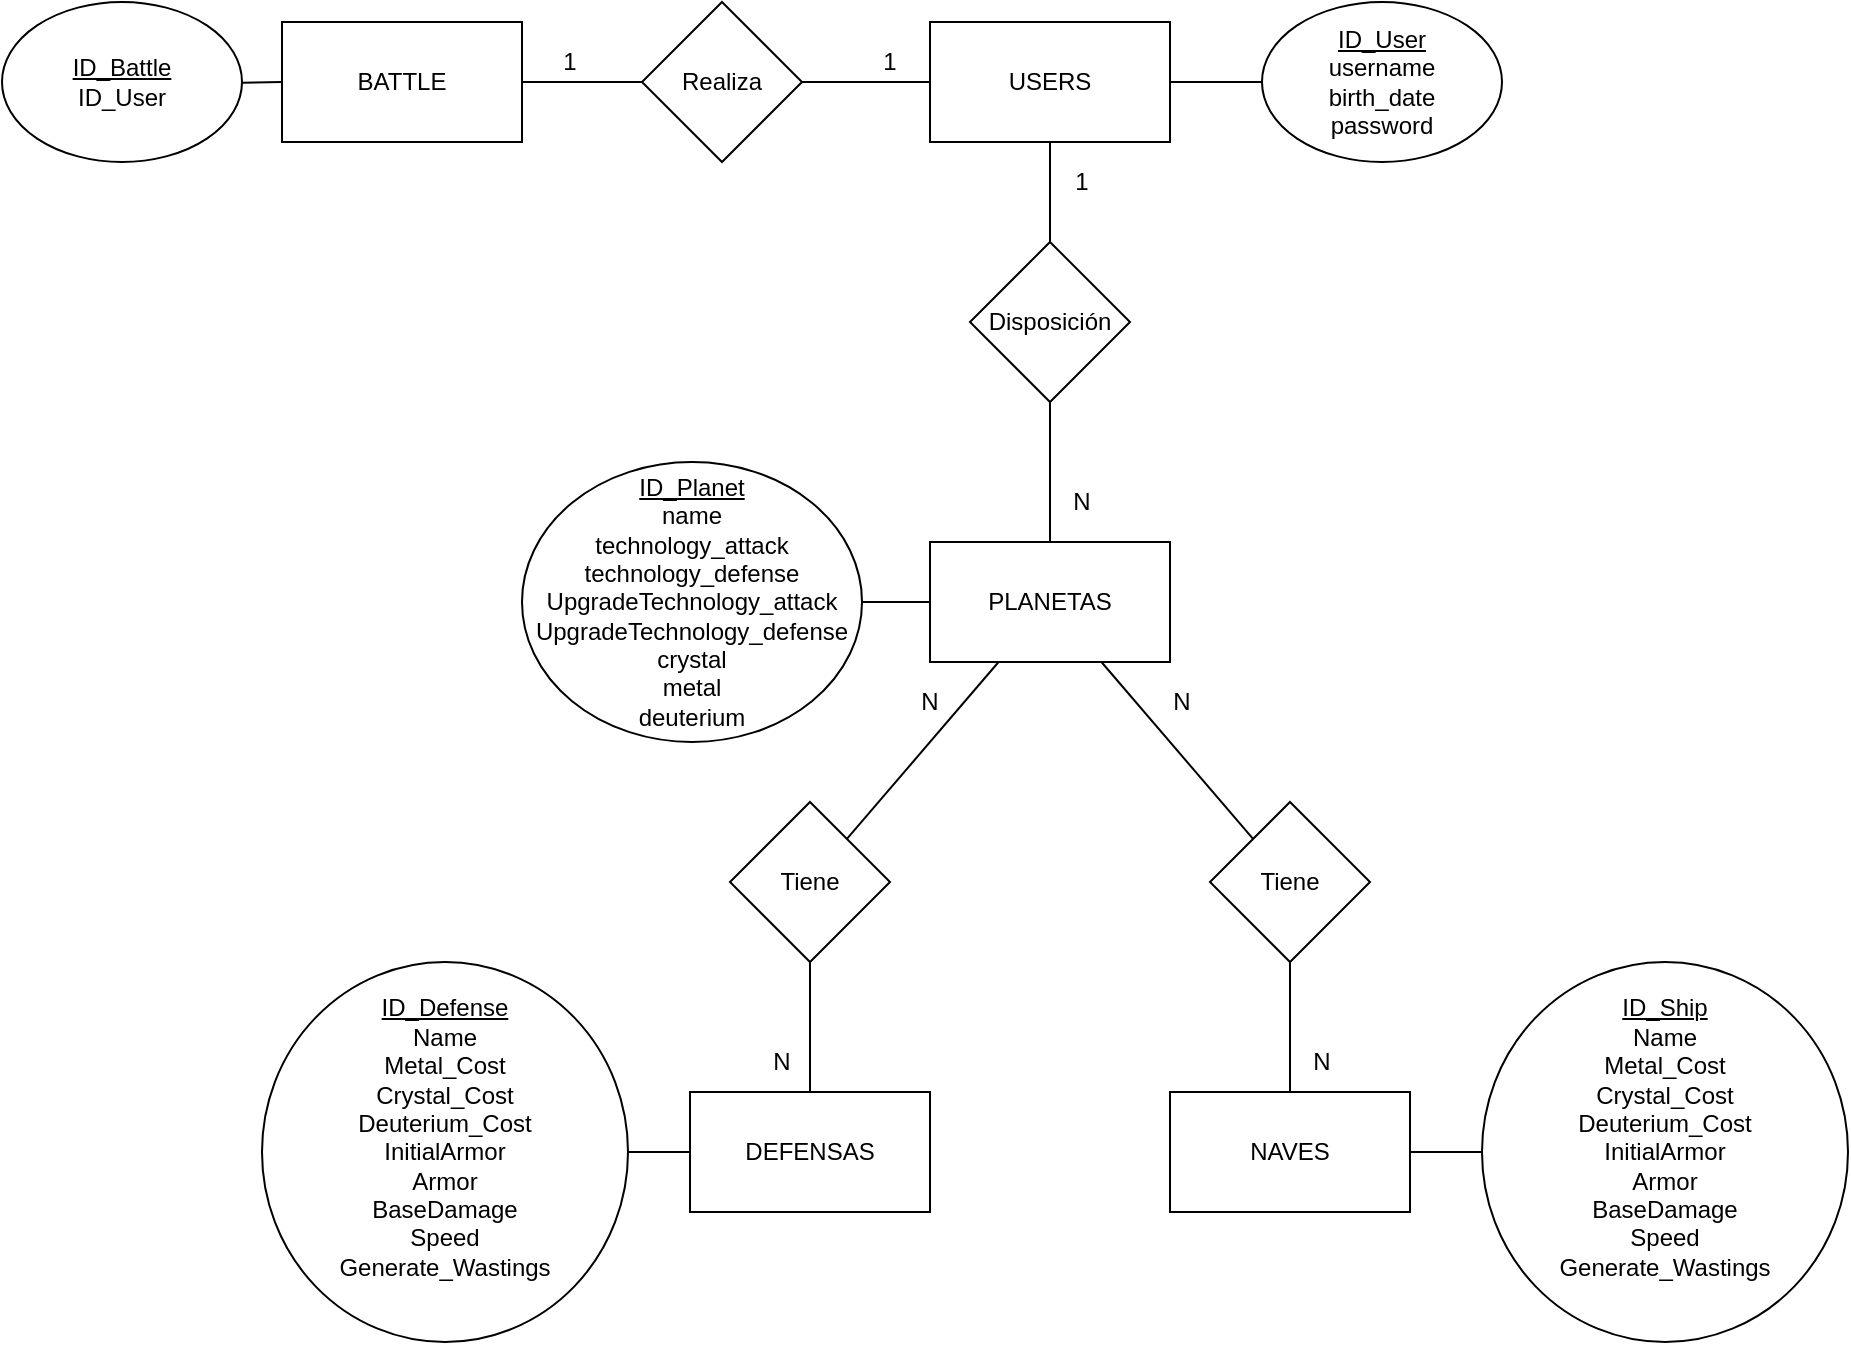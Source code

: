 <mxfile version="18.0.1" type="device"><diagram id="QHqQn5XAqbMx0_9g06Hm" name="Page-1"><mxGraphModel dx="2009" dy="611" grid="1" gridSize="10" guides="1" tooltips="1" connect="1" arrows="1" fold="1" page="1" pageScale="1" pageWidth="827" pageHeight="1169" math="0" shadow="0"><root><mxCell id="0"/><mxCell id="1" parent="0"/><mxCell id="AQX8x9Z3f-8_Bt1c6IX3-1" value="DEFENSAS" style="rounded=0;whiteSpace=wrap;html=1;" parent="1" vertex="1"><mxGeometry x="294" y="585" width="120" height="60" as="geometry"/></mxCell><mxCell id="AQX8x9Z3f-8_Bt1c6IX3-2" value="NAVES" style="rounded=0;whiteSpace=wrap;html=1;" parent="1" vertex="1"><mxGeometry x="534" y="585" width="120" height="60" as="geometry"/></mxCell><mxCell id="AQX8x9Z3f-8_Bt1c6IX3-3" value="USERS" style="rounded=0;whiteSpace=wrap;html=1;" parent="1" vertex="1"><mxGeometry x="414" y="50" width="120" height="60" as="geometry"/></mxCell><mxCell id="AQX8x9Z3f-8_Bt1c6IX3-4" value="PLANETAS" style="rounded=0;whiteSpace=wrap;html=1;" parent="1" vertex="1"><mxGeometry x="414" y="310" width="120" height="60" as="geometry"/></mxCell><mxCell id="AQX8x9Z3f-8_Bt1c6IX3-5" value="BATTLE" style="rounded=0;whiteSpace=wrap;html=1;" parent="1" vertex="1"><mxGeometry x="90" y="50" width="120" height="60" as="geometry"/></mxCell><mxCell id="AQX8x9Z3f-8_Bt1c6IX3-6" value="&lt;div&gt;&lt;u&gt;ID_User&lt;/u&gt;&lt;/div&gt;&lt;div&gt;username&lt;/div&gt;&lt;div&gt;birth_date&lt;/div&gt;&lt;div&gt;password&lt;/div&gt;" style="ellipse;whiteSpace=wrap;html=1;" parent="1" vertex="1"><mxGeometry x="580" y="40" width="120" height="80" as="geometry"/></mxCell><mxCell id="AQX8x9Z3f-8_Bt1c6IX3-7" value="&lt;div&gt;&lt;u&gt;ID_Planet&lt;/u&gt;&lt;/div&gt;&lt;div&gt;name&lt;/div&gt;&lt;div&gt;technology_attack&lt;/div&gt;&lt;div&gt;technology_defense&lt;/div&gt;&lt;div&gt;UpgradeTechnology_attack&lt;/div&gt;&lt;div&gt;UpgradeTechnology_defense&lt;br&gt;&lt;/div&gt;&lt;div&gt;crystal&lt;/div&gt;&lt;div&gt;metal&lt;/div&gt;&lt;div&gt;deuterium&lt;br&gt;&lt;/div&gt;" style="ellipse;whiteSpace=wrap;html=1;" parent="1" vertex="1"><mxGeometry x="210" y="270" width="170" height="140" as="geometry"/></mxCell><mxCell id="AQX8x9Z3f-8_Bt1c6IX3-8" value="&lt;div&gt;&lt;u&gt;ID_Ship&lt;/u&gt;&lt;/div&gt;&lt;div&gt;Name&lt;/div&gt;&lt;div&gt;Metal_Cost&lt;/div&gt;&lt;div&gt;Crystal_Cost&lt;/div&gt;&lt;div&gt;Deuterium_Cost&lt;/div&gt;&lt;div&gt;InitialArmor&lt;/div&gt;&lt;div&gt;Armor&lt;/div&gt;&lt;div&gt;BaseDamage&lt;/div&gt;&lt;div&gt;Speed&lt;/div&gt;&lt;div&gt;Generate_Wastings&lt;/div&gt;&lt;div&gt;&lt;br&gt;&lt;/div&gt;" style="ellipse;whiteSpace=wrap;html=1;" parent="1" vertex="1"><mxGeometry x="690" y="520" width="183" height="190" as="geometry"/></mxCell><mxCell id="AQX8x9Z3f-8_Bt1c6IX3-10" value="&lt;div&gt;&lt;u&gt;ID_Defense&lt;/u&gt;&lt;/div&gt;&lt;div&gt;Name&lt;/div&gt;&lt;div&gt;Metal_Cost&lt;/div&gt;&lt;div&gt;Crystal_Cost&lt;/div&gt;&lt;div&gt;Deuterium_Cost&lt;/div&gt;&lt;div&gt;InitialArmor&lt;/div&gt;&lt;div&gt;Armor&lt;/div&gt;&lt;div&gt;BaseDamage&lt;/div&gt;&lt;div&gt;Speed&lt;/div&gt;&lt;div&gt;Generate_Wastings&lt;/div&gt;&lt;div&gt;&lt;br&gt;&lt;/div&gt;" style="ellipse;whiteSpace=wrap;html=1;" parent="1" vertex="1"><mxGeometry x="80" y="520" width="183" height="190" as="geometry"/></mxCell><mxCell id="AQX8x9Z3f-8_Bt1c6IX3-11" value="&lt;div&gt;&lt;u&gt;ID_Battle&lt;/u&gt;&lt;/div&gt;&lt;div&gt;ID_User&lt;br&gt;&lt;/div&gt;" style="ellipse;whiteSpace=wrap;html=1;" parent="1" vertex="1"><mxGeometry x="-50" y="40" width="120" height="80" as="geometry"/></mxCell><mxCell id="AQX8x9Z3f-8_Bt1c6IX3-12" value="Disposición" style="rhombus;whiteSpace=wrap;html=1;" parent="1" vertex="1"><mxGeometry x="434" y="160" width="80" height="80" as="geometry"/></mxCell><mxCell id="AQX8x9Z3f-8_Bt1c6IX3-13" value="Tiene" style="rhombus;whiteSpace=wrap;html=1;" parent="1" vertex="1"><mxGeometry x="314" y="440" width="80" height="80" as="geometry"/></mxCell><mxCell id="AQX8x9Z3f-8_Bt1c6IX3-14" value="Tiene" style="rhombus;whiteSpace=wrap;html=1;" parent="1" vertex="1"><mxGeometry x="554" y="440" width="80" height="80" as="geometry"/></mxCell><mxCell id="AQX8x9Z3f-8_Bt1c6IX3-15" value="Realiza" style="rhombus;whiteSpace=wrap;html=1;" parent="1" vertex="1"><mxGeometry x="270" y="40" width="80" height="80" as="geometry"/></mxCell><mxCell id="AQX8x9Z3f-8_Bt1c6IX3-19" value="" style="endArrow=none;html=1;rounded=0;" parent="1" source="AQX8x9Z3f-8_Bt1c6IX3-12" target="AQX8x9Z3f-8_Bt1c6IX3-3" edge="1"><mxGeometry width="50" height="50" relative="1" as="geometry"><mxPoint x="390" y="410" as="sourcePoint"/><mxPoint x="440" y="360" as="targetPoint"/></mxGeometry></mxCell><mxCell id="AQX8x9Z3f-8_Bt1c6IX3-20" value="" style="endArrow=none;html=1;rounded=0;" parent="1" source="AQX8x9Z3f-8_Bt1c6IX3-4" target="AQX8x9Z3f-8_Bt1c6IX3-12" edge="1"><mxGeometry width="50" height="50" relative="1" as="geometry"><mxPoint x="484" y="170" as="sourcePoint"/><mxPoint x="484" y="120" as="targetPoint"/></mxGeometry></mxCell><mxCell id="AQX8x9Z3f-8_Bt1c6IX3-21" value="" style="endArrow=none;html=1;rounded=0;" parent="1" source="AQX8x9Z3f-8_Bt1c6IX3-4" target="AQX8x9Z3f-8_Bt1c6IX3-13" edge="1"><mxGeometry width="50" height="50" relative="1" as="geometry"><mxPoint x="484" y="320" as="sourcePoint"/><mxPoint x="484" y="250" as="targetPoint"/></mxGeometry></mxCell><mxCell id="AQX8x9Z3f-8_Bt1c6IX3-22" value="" style="endArrow=none;html=1;rounded=0;" parent="1" source="AQX8x9Z3f-8_Bt1c6IX3-14" target="AQX8x9Z3f-8_Bt1c6IX3-4" edge="1"><mxGeometry width="50" height="50" relative="1" as="geometry"><mxPoint x="458.286" y="380" as="sourcePoint"/><mxPoint x="382.462" y="468.462" as="targetPoint"/></mxGeometry></mxCell><mxCell id="AQX8x9Z3f-8_Bt1c6IX3-23" value="" style="endArrow=none;html=1;rounded=0;" parent="1" source="AQX8x9Z3f-8_Bt1c6IX3-13" target="AQX8x9Z3f-8_Bt1c6IX3-1" edge="1"><mxGeometry width="50" height="50" relative="1" as="geometry"><mxPoint x="585.538" y="468.462" as="sourcePoint"/><mxPoint x="509.714" y="380" as="targetPoint"/></mxGeometry></mxCell><mxCell id="AQX8x9Z3f-8_Bt1c6IX3-24" value="" style="endArrow=none;html=1;rounded=0;" parent="1" source="AQX8x9Z3f-8_Bt1c6IX3-14" target="AQX8x9Z3f-8_Bt1c6IX3-2" edge="1"><mxGeometry width="50" height="50" relative="1" as="geometry"><mxPoint x="364" y="530" as="sourcePoint"/><mxPoint x="364" y="595" as="targetPoint"/></mxGeometry></mxCell><mxCell id="AQX8x9Z3f-8_Bt1c6IX3-25" value="" style="endArrow=none;html=1;rounded=0;" parent="1" source="AQX8x9Z3f-8_Bt1c6IX3-10" target="AQX8x9Z3f-8_Bt1c6IX3-1" edge="1"><mxGeometry width="50" height="50" relative="1" as="geometry"><mxPoint x="374" y="540" as="sourcePoint"/><mxPoint x="374" y="605" as="targetPoint"/></mxGeometry></mxCell><mxCell id="AQX8x9Z3f-8_Bt1c6IX3-26" value="" style="endArrow=none;html=1;rounded=0;" parent="1" source="AQX8x9Z3f-8_Bt1c6IX3-8" target="AQX8x9Z3f-8_Bt1c6IX3-2" edge="1"><mxGeometry width="50" height="50" relative="1" as="geometry"><mxPoint x="604" y="530" as="sourcePoint"/><mxPoint x="604" y="595" as="targetPoint"/></mxGeometry></mxCell><mxCell id="AQX8x9Z3f-8_Bt1c6IX3-27" value="" style="endArrow=none;html=1;rounded=0;" parent="1" source="AQX8x9Z3f-8_Bt1c6IX3-7" target="AQX8x9Z3f-8_Bt1c6IX3-4" edge="1"><mxGeometry width="50" height="50" relative="1" as="geometry"><mxPoint x="614" y="540" as="sourcePoint"/><mxPoint x="614" y="605" as="targetPoint"/></mxGeometry></mxCell><mxCell id="AQX8x9Z3f-8_Bt1c6IX3-28" value="" style="endArrow=none;html=1;rounded=0;" parent="1" source="AQX8x9Z3f-8_Bt1c6IX3-3" target="AQX8x9Z3f-8_Bt1c6IX3-6" edge="1"><mxGeometry width="50" height="50" relative="1" as="geometry"><mxPoint x="484" y="170" as="sourcePoint"/><mxPoint x="484" y="120" as="targetPoint"/></mxGeometry></mxCell><mxCell id="AQX8x9Z3f-8_Bt1c6IX3-29" value="" style="endArrow=none;html=1;rounded=0;" parent="1" source="AQX8x9Z3f-8_Bt1c6IX3-15" target="AQX8x9Z3f-8_Bt1c6IX3-3" edge="1"><mxGeometry width="50" height="50" relative="1" as="geometry"><mxPoint x="544" y="90" as="sourcePoint"/><mxPoint x="590" y="90" as="targetPoint"/></mxGeometry></mxCell><mxCell id="AQX8x9Z3f-8_Bt1c6IX3-30" value="" style="endArrow=none;html=1;rounded=0;" parent="1" source="AQX8x9Z3f-8_Bt1c6IX3-5" target="AQX8x9Z3f-8_Bt1c6IX3-15" edge="1"><mxGeometry width="50" height="50" relative="1" as="geometry"><mxPoint x="384" y="90" as="sourcePoint"/><mxPoint x="424" y="90" as="targetPoint"/></mxGeometry></mxCell><mxCell id="AQX8x9Z3f-8_Bt1c6IX3-31" value="" style="endArrow=none;html=1;rounded=0;" parent="1" source="AQX8x9Z3f-8_Bt1c6IX3-11" target="AQX8x9Z3f-8_Bt1c6IX3-5" edge="1"><mxGeometry width="50" height="50" relative="1" as="geometry"><mxPoint x="220" y="90" as="sourcePoint"/><mxPoint x="260" y="90" as="targetPoint"/></mxGeometry></mxCell><mxCell id="AQX8x9Z3f-8_Bt1c6IX3-32" value="1" style="text;html=1;strokeColor=none;fillColor=none;align=center;verticalAlign=middle;whiteSpace=wrap;rounded=0;" parent="1" vertex="1"><mxGeometry x="214" y="60" width="40" height="20" as="geometry"/></mxCell><mxCell id="AQX8x9Z3f-8_Bt1c6IX3-33" value="1" style="text;html=1;strokeColor=none;fillColor=none;align=center;verticalAlign=middle;whiteSpace=wrap;rounded=0;" parent="1" vertex="1"><mxGeometry x="374" y="60" width="40" height="20" as="geometry"/></mxCell><mxCell id="AQX8x9Z3f-8_Bt1c6IX3-34" value="1" style="text;html=1;strokeColor=none;fillColor=none;align=center;verticalAlign=middle;whiteSpace=wrap;rounded=0;" parent="1" vertex="1"><mxGeometry x="470" y="120" width="40" height="20" as="geometry"/></mxCell><mxCell id="AQX8x9Z3f-8_Bt1c6IX3-35" value="N" style="text;html=1;strokeColor=none;fillColor=none;align=center;verticalAlign=middle;whiteSpace=wrap;rounded=0;" parent="1" vertex="1"><mxGeometry x="470" y="280" width="40" height="20" as="geometry"/></mxCell><mxCell id="AQX8x9Z3f-8_Bt1c6IX3-36" value="N" style="text;html=1;strokeColor=none;fillColor=none;align=center;verticalAlign=middle;whiteSpace=wrap;rounded=0;" parent="1" vertex="1"><mxGeometry x="394" y="380" width="40" height="20" as="geometry"/></mxCell><mxCell id="AQX8x9Z3f-8_Bt1c6IX3-37" value="N" style="text;html=1;strokeColor=none;fillColor=none;align=center;verticalAlign=middle;whiteSpace=wrap;rounded=0;" parent="1" vertex="1"><mxGeometry x="520" y="380" width="40" height="20" as="geometry"/></mxCell><mxCell id="AQX8x9Z3f-8_Bt1c6IX3-39" value="N" style="text;html=1;strokeColor=none;fillColor=none;align=center;verticalAlign=middle;whiteSpace=wrap;rounded=0;" parent="1" vertex="1"><mxGeometry x="320" y="560" width="40" height="20" as="geometry"/></mxCell><mxCell id="AQX8x9Z3f-8_Bt1c6IX3-40" value="N" style="text;html=1;strokeColor=none;fillColor=none;align=center;verticalAlign=middle;whiteSpace=wrap;rounded=0;" parent="1" vertex="1"><mxGeometry x="590" y="560" width="40" height="20" as="geometry"/></mxCell></root></mxGraphModel></diagram></mxfile>
